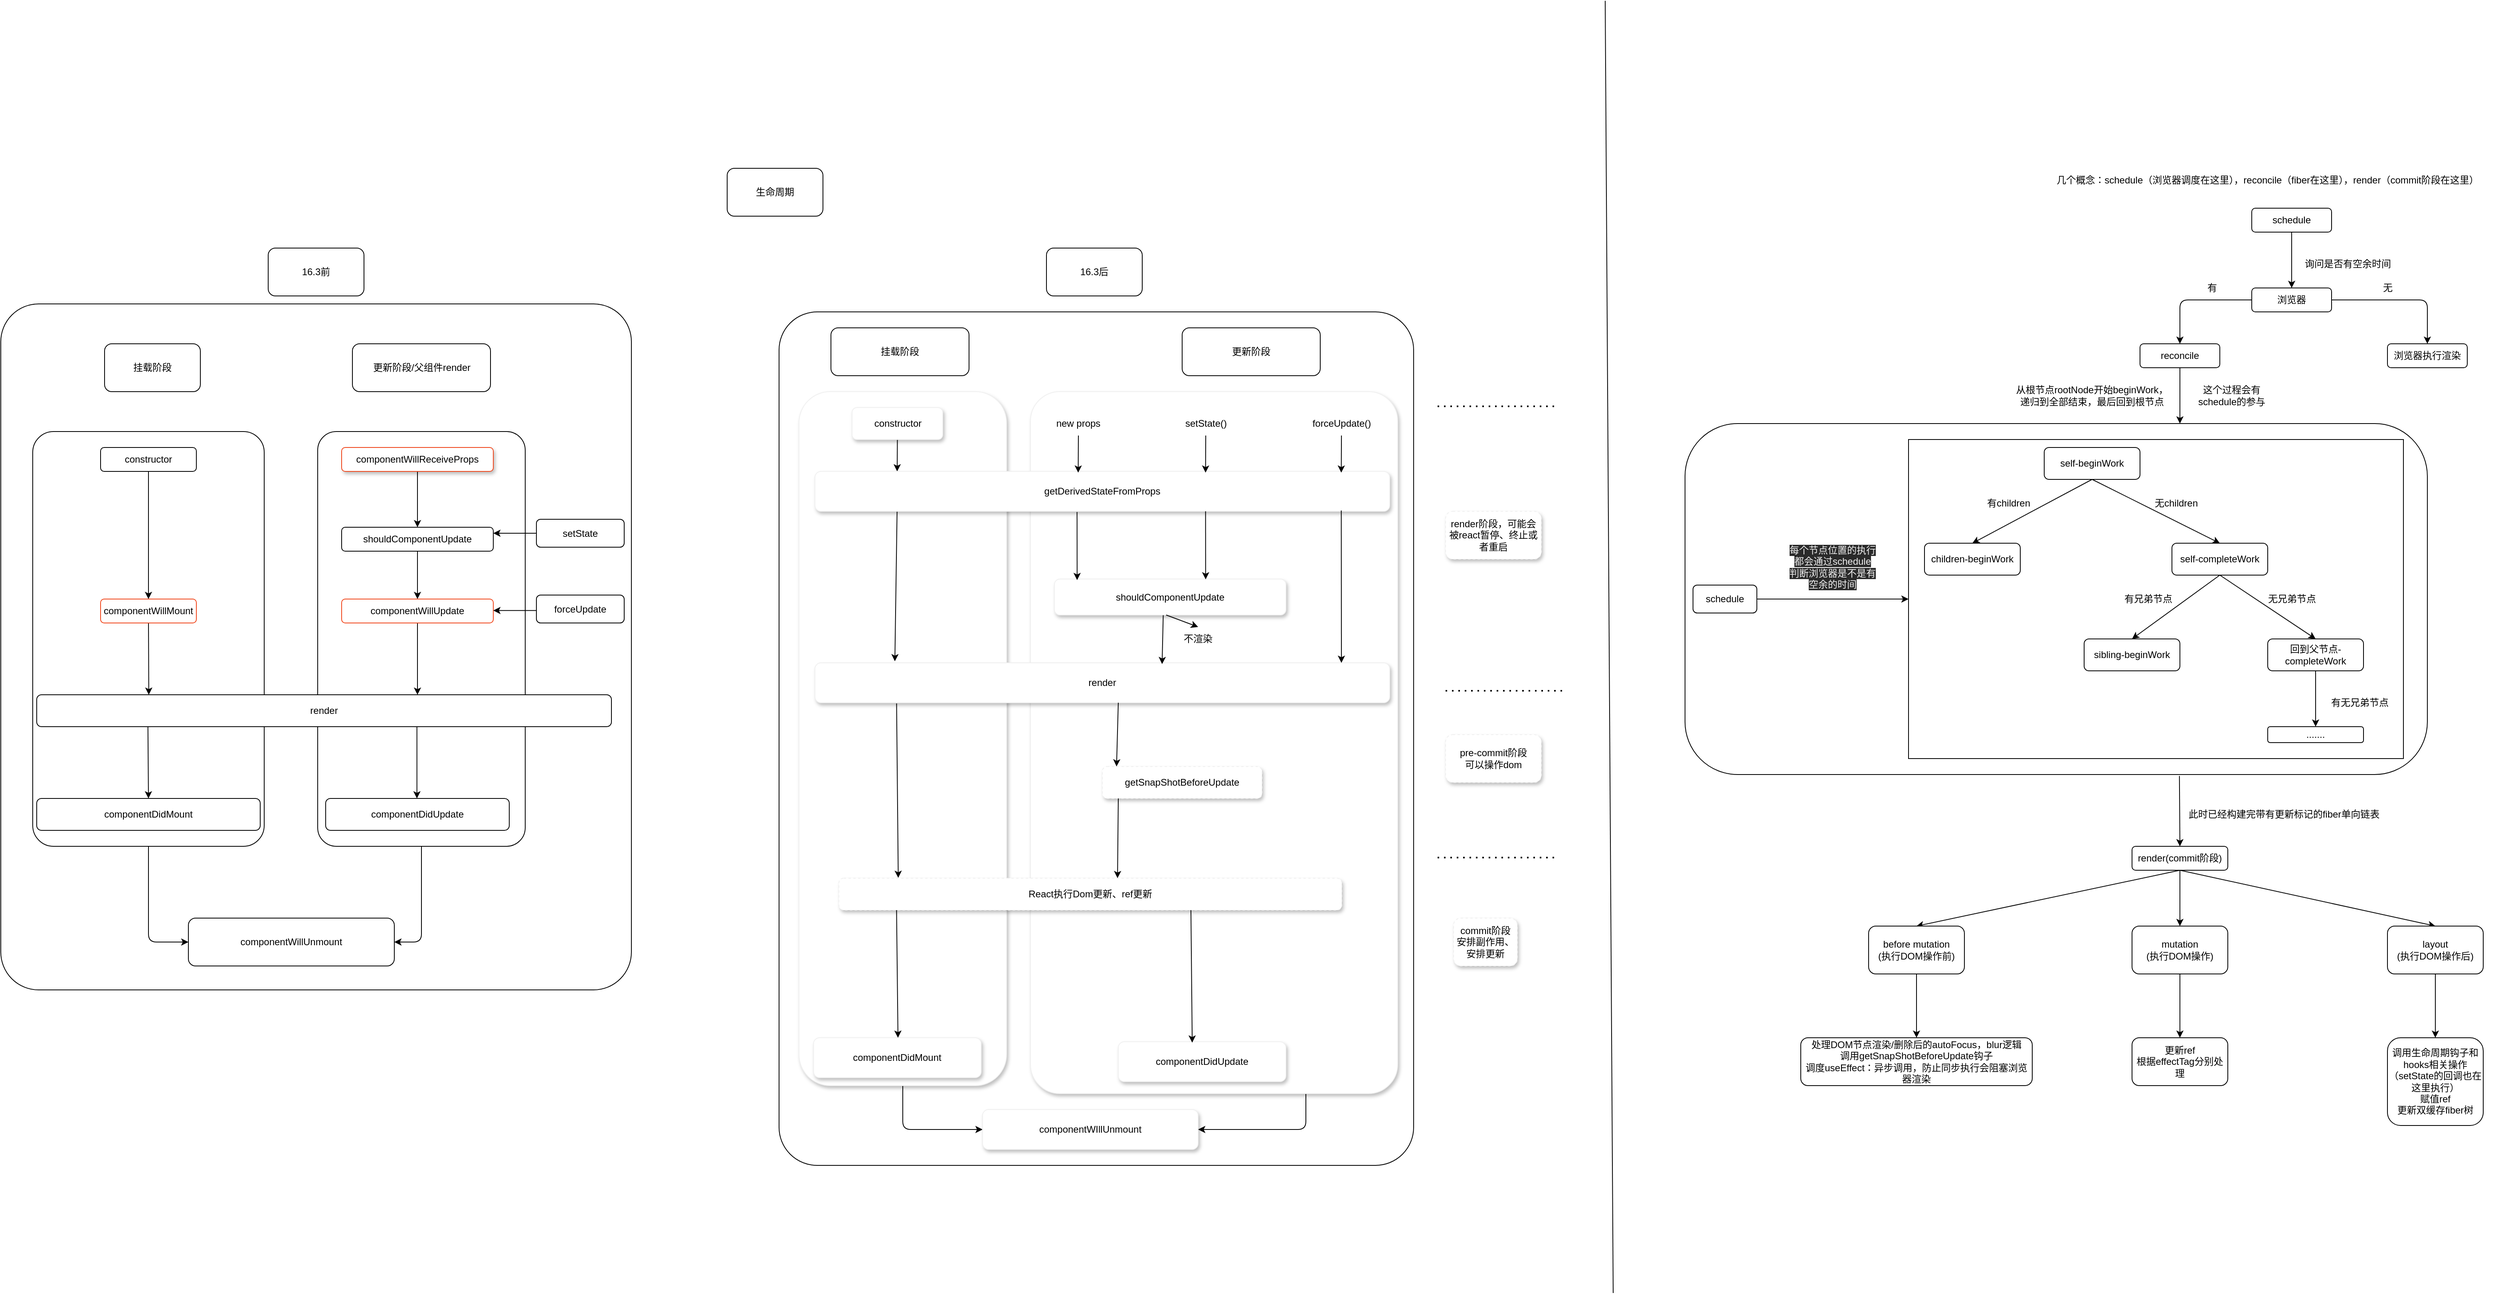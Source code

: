 <mxfile>
    <diagram id="b8moz5iwkICCyB4QTD1-" name="第 1 页">
        <mxGraphModel dx="5140" dy="1996" grid="1" gridSize="10" guides="1" tooltips="1" connect="1" arrows="1" fold="1" page="1" pageScale="1" pageWidth="827" pageHeight="1169" math="0" shadow="0">
            <root>
                <mxCell id="0"/>
                <mxCell id="1" parent="0"/>
                <mxCell id="50" value="" style="rounded=1;whiteSpace=wrap;html=1;" parent="1" vertex="1">
                    <mxGeometry x="-390" y="390" width="930" height="440" as="geometry"/>
                </mxCell>
                <mxCell id="57" value="" style="rounded=0;whiteSpace=wrap;html=1;" parent="1" vertex="1">
                    <mxGeometry x="-110" y="410" width="620" height="400" as="geometry"/>
                </mxCell>
                <mxCell id="9" style="edgeStyle=none;html=1;exitX=0.5;exitY=1;exitDx=0;exitDy=0;" parent="1" source="2" target="6" edge="1">
                    <mxGeometry relative="1" as="geometry"/>
                </mxCell>
                <mxCell id="2" value="schedule" style="rounded=1;whiteSpace=wrap;html=1;" parent="1" vertex="1">
                    <mxGeometry x="320" y="120" width="100" height="30" as="geometry"/>
                </mxCell>
                <mxCell id="3" value="几个概念：schedule（浏览器调度在这里），reconcile（fiber在这里），render（commit阶段在这里）" style="text;html=1;strokeColor=none;fillColor=none;align=center;verticalAlign=middle;whiteSpace=wrap;rounded=0;" parent="1" vertex="1">
                    <mxGeometry x="50" y="70" width="580" height="30" as="geometry"/>
                </mxCell>
                <mxCell id="13" style="edgeStyle=none;html=1;exitX=1;exitY=0.5;exitDx=0;exitDy=0;entryX=0.5;entryY=0;entryDx=0;entryDy=0;" parent="1" source="6" target="12" edge="1">
                    <mxGeometry relative="1" as="geometry">
                        <Array as="points">
                            <mxPoint x="540" y="235"/>
                        </Array>
                    </mxGeometry>
                </mxCell>
                <mxCell id="16" style="edgeStyle=none;html=1;exitX=0;exitY=0.5;exitDx=0;exitDy=0;entryX=0.5;entryY=0;entryDx=0;entryDy=0;" parent="1" source="6" target="15" edge="1">
                    <mxGeometry relative="1" as="geometry">
                        <Array as="points">
                            <mxPoint x="230" y="235"/>
                        </Array>
                    </mxGeometry>
                </mxCell>
                <mxCell id="6" value="浏览器" style="rounded=1;whiteSpace=wrap;html=1;" parent="1" vertex="1">
                    <mxGeometry x="320" y="220" width="100" height="30" as="geometry"/>
                </mxCell>
                <mxCell id="10" value="询问是否有空余时间" style="text;html=1;align=center;verticalAlign=middle;resizable=0;points=[];autosize=1;strokeColor=none;fillColor=none;" parent="1" vertex="1">
                    <mxGeometry x="380" y="180" width="120" height="20" as="geometry"/>
                </mxCell>
                <mxCell id="12" value="浏览器执行渲染" style="rounded=1;whiteSpace=wrap;html=1;" parent="1" vertex="1">
                    <mxGeometry x="490" y="290" width="100" height="30" as="geometry"/>
                </mxCell>
                <mxCell id="14" value="无" style="text;html=1;align=center;verticalAlign=middle;resizable=0;points=[];autosize=1;strokeColor=none;fillColor=none;" parent="1" vertex="1">
                    <mxGeometry x="475" y="210" width="30" height="20" as="geometry"/>
                </mxCell>
                <mxCell id="21" style="edgeStyle=none;html=1;exitX=0.5;exitY=1;exitDx=0;exitDy=0;entryX=0.5;entryY=0;entryDx=0;entryDy=0;" parent="1" source="15" edge="1">
                    <mxGeometry relative="1" as="geometry">
                        <mxPoint x="230" y="390" as="targetPoint"/>
                    </mxGeometry>
                </mxCell>
                <mxCell id="15" value="reconcile" style="rounded=1;whiteSpace=wrap;html=1;" parent="1" vertex="1">
                    <mxGeometry x="180" y="290" width="100" height="30" as="geometry"/>
                </mxCell>
                <mxCell id="17" value="有" style="text;html=1;align=center;verticalAlign=middle;resizable=0;points=[];autosize=1;strokeColor=none;fillColor=none;" parent="1" vertex="1">
                    <mxGeometry x="255" y="210" width="30" height="20" as="geometry"/>
                </mxCell>
                <mxCell id="49" value="" style="group" parent="1" vertex="1" connectable="0">
                    <mxGeometry x="-90" y="420" width="590" height="370" as="geometry"/>
                </mxCell>
                <mxCell id="29" value="self-beginWork" style="rounded=1;whiteSpace=wrap;html=1;" parent="49" vertex="1">
                    <mxGeometry x="150" width="120" height="40" as="geometry"/>
                </mxCell>
                <mxCell id="30" value="children-beginWork" style="rounded=1;whiteSpace=wrap;html=1;" parent="49" vertex="1">
                    <mxGeometry y="120" width="120" height="40" as="geometry"/>
                </mxCell>
                <mxCell id="31" style="edgeStyle=none;html=1;exitX=0.5;exitY=1;exitDx=0;exitDy=0;entryX=0.5;entryY=0;entryDx=0;entryDy=0;" parent="49" source="29" target="30" edge="1">
                    <mxGeometry relative="1" as="geometry"/>
                </mxCell>
                <mxCell id="32" value="有children" style="text;html=1;align=center;verticalAlign=middle;resizable=0;points=[];autosize=1;strokeColor=none;fillColor=none;" parent="49" vertex="1">
                    <mxGeometry x="70" y="60" width="70" height="20" as="geometry"/>
                </mxCell>
                <mxCell id="33" value="self-completeWork" style="rounded=1;whiteSpace=wrap;html=1;" parent="49" vertex="1">
                    <mxGeometry x="310" y="120" width="120" height="40" as="geometry"/>
                </mxCell>
                <mxCell id="34" style="edgeStyle=none;html=1;exitX=0.5;exitY=1;exitDx=0;exitDy=0;entryX=0.5;entryY=0;entryDx=0;entryDy=0;" parent="49" source="29" target="33" edge="1">
                    <mxGeometry relative="1" as="geometry"/>
                </mxCell>
                <mxCell id="35" value="无children" style="text;html=1;align=center;verticalAlign=middle;resizable=0;points=[];autosize=1;strokeColor=none;fillColor=none;" parent="49" vertex="1">
                    <mxGeometry x="280" y="60" width="70" height="20" as="geometry"/>
                </mxCell>
                <mxCell id="36" value="sibling-beginWork" style="rounded=1;whiteSpace=wrap;html=1;" parent="49" vertex="1">
                    <mxGeometry x="200" y="240" width="120" height="40" as="geometry"/>
                </mxCell>
                <mxCell id="37" style="edgeStyle=none;html=1;exitX=0.5;exitY=1;exitDx=0;exitDy=0;entryX=0.5;entryY=0;entryDx=0;entryDy=0;" parent="49" source="33" target="36" edge="1">
                    <mxGeometry relative="1" as="geometry"/>
                </mxCell>
                <mxCell id="38" value="有兄弟节点" style="text;html=1;align=center;verticalAlign=middle;resizable=0;points=[];autosize=1;strokeColor=none;fillColor=none;" parent="49" vertex="1">
                    <mxGeometry x="240" y="180" width="80" height="20" as="geometry"/>
                </mxCell>
                <mxCell id="39" style="edgeStyle=none;html=1;exitX=0.5;exitY=1;exitDx=0;exitDy=0;entryX=0.5;entryY=0;entryDx=0;entryDy=0;" parent="49" source="33" target="40" edge="1">
                    <mxGeometry relative="1" as="geometry">
                        <mxPoint x="600" y="160" as="sourcePoint"/>
                    </mxGeometry>
                </mxCell>
                <mxCell id="40" value="回到父节点-completeWork" style="rounded=1;whiteSpace=wrap;html=1;" parent="49" vertex="1">
                    <mxGeometry x="430" y="240" width="120" height="40" as="geometry"/>
                </mxCell>
                <mxCell id="41" value="无兄弟节点" style="text;html=1;align=center;verticalAlign=middle;resizable=0;points=[];autosize=1;strokeColor=none;fillColor=none;" parent="49" vertex="1">
                    <mxGeometry x="420" y="180" width="80" height="20" as="geometry"/>
                </mxCell>
                <mxCell id="46" value="......." style="whiteSpace=wrap;html=1;rounded=1;" parent="49" vertex="1">
                    <mxGeometry x="430" y="350" width="120" height="20" as="geometry"/>
                </mxCell>
                <mxCell id="47" value="" style="edgeStyle=none;html=1;" parent="49" source="40" target="46" edge="1">
                    <mxGeometry relative="1" as="geometry"/>
                </mxCell>
                <mxCell id="48" value="有无兄弟节点" style="text;html=1;align=center;verticalAlign=middle;resizable=0;points=[];autosize=1;strokeColor=none;fillColor=none;" parent="49" vertex="1">
                    <mxGeometry x="500" y="310" width="90" height="20" as="geometry"/>
                </mxCell>
                <mxCell id="51" value="从根节点rootNode开始beginWork，递归到全部结束，最后回到根节点" style="text;html=1;strokeColor=none;fillColor=none;align=center;verticalAlign=middle;whiteSpace=wrap;rounded=0;" parent="1" vertex="1">
                    <mxGeometry x="20" y="340" width="200" height="30" as="geometry"/>
                </mxCell>
                <mxCell id="52" value="这个过程会有schedule的参与" style="text;html=1;strokeColor=none;fillColor=none;align=center;verticalAlign=middle;whiteSpace=wrap;rounded=0;" parent="1" vertex="1">
                    <mxGeometry x="250" y="340" width="90" height="30" as="geometry"/>
                </mxCell>
                <mxCell id="58" style="edgeStyle=none;html=1;exitX=1;exitY=0.5;exitDx=0;exitDy=0;entryX=0;entryY=0.5;entryDx=0;entryDy=0;" parent="1" source="53" target="57" edge="1">
                    <mxGeometry relative="1" as="geometry"/>
                </mxCell>
                <mxCell id="53" value="schedule" style="rounded=1;whiteSpace=wrap;html=1;" parent="1" vertex="1">
                    <mxGeometry x="-380" y="592.5" width="80" height="35" as="geometry"/>
                </mxCell>
                <mxCell id="56" value="&lt;meta charset=&quot;utf-8&quot;&gt;&lt;span style=&quot;color: rgb(240, 240, 240); font-family: helvetica; font-size: 12px; font-style: normal; font-weight: 400; letter-spacing: normal; text-align: center; text-indent: 0px; text-transform: none; word-spacing: 0px; background-color: rgb(42, 42, 42); display: inline; float: none;&quot;&gt;每个节点位置的执行都会通过schedule判断浏览器是不是有空余的时间&lt;/span&gt;" style="text;html=1;strokeColor=none;fillColor=none;align=center;verticalAlign=middle;whiteSpace=wrap;rounded=0;" parent="1" vertex="1">
                    <mxGeometry x="-260" y="530" width="110" height="80" as="geometry"/>
                </mxCell>
                <mxCell id="70" style="edgeStyle=none;html=1;exitX=0.5;exitY=1;exitDx=0;exitDy=0;entryX=0.5;entryY=0;entryDx=0;entryDy=0;" parent="1" source="59" target="67" edge="1">
                    <mxGeometry relative="1" as="geometry"/>
                </mxCell>
                <mxCell id="71" style="edgeStyle=none;html=1;exitX=0.5;exitY=1;exitDx=0;exitDy=0;entryX=0.5;entryY=0;entryDx=0;entryDy=0;" parent="1" source="59" target="68" edge="1">
                    <mxGeometry relative="1" as="geometry"/>
                </mxCell>
                <mxCell id="72" style="edgeStyle=none;html=1;exitX=0.5;exitY=1;exitDx=0;exitDy=0;entryX=0.5;entryY=0;entryDx=0;entryDy=0;" parent="1" source="59" target="69" edge="1">
                    <mxGeometry relative="1" as="geometry"/>
                </mxCell>
                <mxCell id="59" value="render(commit阶段)" style="rounded=1;whiteSpace=wrap;html=1;" parent="1" vertex="1">
                    <mxGeometry x="170" y="920" width="120" height="30" as="geometry"/>
                </mxCell>
                <mxCell id="60" value="" style="endArrow=classic;html=1;exitX=0.666;exitY=1.004;exitDx=0;exitDy=0;exitPerimeter=0;entryX=0.5;entryY=0;entryDx=0;entryDy=0;" parent="1" source="50" target="59" edge="1">
                    <mxGeometry width="50" height="50" relative="1" as="geometry">
                        <mxPoint x="510" y="770" as="sourcePoint"/>
                        <mxPoint x="560" y="720" as="targetPoint"/>
                    </mxGeometry>
                </mxCell>
                <mxCell id="61" value="此时已经构建完带有更新标记的fiber单向链表" style="text;html=1;align=center;verticalAlign=middle;resizable=0;points=[];autosize=1;strokeColor=none;fillColor=none;" parent="1" vertex="1">
                    <mxGeometry x="235" y="870" width="250" height="20" as="geometry"/>
                </mxCell>
                <mxCell id="73" style="edgeStyle=none;html=1;exitX=0.5;exitY=1;exitDx=0;exitDy=0;" parent="1" source="67" target="74" edge="1">
                    <mxGeometry relative="1" as="geometry">
                        <mxPoint x="-99.5" y="1140" as="targetPoint"/>
                    </mxGeometry>
                </mxCell>
                <mxCell id="67" value="before mutation&lt;br&gt;(执行DOM操作前)" style="rounded=1;whiteSpace=wrap;html=1;" parent="1" vertex="1">
                    <mxGeometry x="-160" y="1020" width="120" height="60" as="geometry"/>
                </mxCell>
                <mxCell id="76" value="" style="edgeStyle=none;html=1;" parent="1" source="68" target="75" edge="1">
                    <mxGeometry relative="1" as="geometry"/>
                </mxCell>
                <mxCell id="68" value="mutation&lt;br&gt;(执行DOM操作)" style="rounded=1;whiteSpace=wrap;html=1;" parent="1" vertex="1">
                    <mxGeometry x="170" y="1020" width="120" height="60" as="geometry"/>
                </mxCell>
                <mxCell id="78" value="" style="edgeStyle=none;html=1;" parent="1" source="69" target="77" edge="1">
                    <mxGeometry relative="1" as="geometry"/>
                </mxCell>
                <mxCell id="69" value="layout&lt;br&gt;(执行DOM操作后)" style="rounded=1;whiteSpace=wrap;html=1;" parent="1" vertex="1">
                    <mxGeometry x="490" y="1020" width="120" height="60" as="geometry"/>
                </mxCell>
                <mxCell id="74" value="处理DOM节点渲染/删除后的autoFocus，blur逻辑&lt;br&gt;调用getSnapShotBeforeUpdate钩子&lt;br&gt;调度useEffect：异步调用，防止同步执行会阻塞浏览器渲染" style="rounded=1;whiteSpace=wrap;html=1;" parent="1" vertex="1">
                    <mxGeometry x="-245" y="1160" width="290" height="60" as="geometry"/>
                </mxCell>
                <mxCell id="75" value="更新ref&lt;br&gt;根据effectTag分别处理" style="whiteSpace=wrap;html=1;rounded=1;" parent="1" vertex="1">
                    <mxGeometry x="170" y="1160" width="120" height="60" as="geometry"/>
                </mxCell>
                <mxCell id="77" value="调用生命周期钩子和hooks相关操作（setState的回调也在这里执行）&lt;br&gt;赋值ref&lt;br&gt;更新双缓存fiber树" style="whiteSpace=wrap;html=1;rounded=1;" parent="1" vertex="1">
                    <mxGeometry x="490" y="1160" width="120" height="110" as="geometry"/>
                </mxCell>
                <mxCell id="79" value="生命周期" style="rounded=1;whiteSpace=wrap;html=1;" vertex="1" parent="1">
                    <mxGeometry x="-1590" y="70" width="120" height="60" as="geometry"/>
                </mxCell>
                <mxCell id="80" value="16.3前" style="rounded=1;whiteSpace=wrap;html=1;" vertex="1" parent="1">
                    <mxGeometry x="-2165" y="170" width="120" height="60" as="geometry"/>
                </mxCell>
                <mxCell id="81" value="16.3后" style="rounded=1;whiteSpace=wrap;html=1;" vertex="1" parent="1">
                    <mxGeometry x="-1190" y="170" width="120" height="60" as="geometry"/>
                </mxCell>
                <mxCell id="82" value="" style="rounded=1;whiteSpace=wrap;html=1;arcSize=6;" vertex="1" parent="1">
                    <mxGeometry x="-2500" y="240" width="790" height="860" as="geometry"/>
                </mxCell>
                <mxCell id="83" value="挂载阶段" style="rounded=1;whiteSpace=wrap;html=1;" vertex="1" parent="1">
                    <mxGeometry x="-2370" y="290" width="120" height="60" as="geometry"/>
                </mxCell>
                <mxCell id="84" value="更新阶段/父组件render" style="rounded=1;whiteSpace=wrap;html=1;" vertex="1" parent="1">
                    <mxGeometry x="-2059.5" y="290" width="173" height="60" as="geometry"/>
                </mxCell>
                <mxCell id="112" style="edgeStyle=none;html=1;exitX=0.5;exitY=1;exitDx=0;exitDy=0;entryX=0;entryY=0.5;entryDx=0;entryDy=0;" edge="1" parent="1" source="85" target="111">
                    <mxGeometry relative="1" as="geometry">
                        <Array as="points">
                            <mxPoint x="-2315" y="1040"/>
                        </Array>
                    </mxGeometry>
                </mxCell>
                <mxCell id="85" value="" style="rounded=1;whiteSpace=wrap;html=1;arcSize=9;" vertex="1" parent="1">
                    <mxGeometry x="-2460" y="400" width="290" height="520" as="geometry"/>
                </mxCell>
                <mxCell id="88" value="" style="edgeStyle=none;html=1;" edge="1" parent="1" source="86" target="87">
                    <mxGeometry relative="1" as="geometry"/>
                </mxCell>
                <mxCell id="86" value="constructor" style="rounded=1;whiteSpace=wrap;html=1;" vertex="1" parent="1">
                    <mxGeometry x="-2375" y="420" width="120" height="30" as="geometry"/>
                </mxCell>
                <mxCell id="91" style="edgeStyle=none;html=1;exitX=0.5;exitY=1;exitDx=0;exitDy=0;entryX=0.195;entryY=0;entryDx=0;entryDy=0;entryPerimeter=0;" edge="1" parent="1" source="87" target="89">
                    <mxGeometry relative="1" as="geometry"/>
                </mxCell>
                <mxCell id="87" value="componentWillMount" style="whiteSpace=wrap;html=1;rounded=1;strokeColor=#F0451A;" vertex="1" parent="1">
                    <mxGeometry x="-2375" y="610" width="120" height="30" as="geometry"/>
                </mxCell>
                <mxCell id="92" value="componentDidMount" style="rounded=1;whiteSpace=wrap;html=1;" vertex="1" parent="1">
                    <mxGeometry x="-2455" y="860" width="280" height="40" as="geometry"/>
                </mxCell>
                <mxCell id="93" style="edgeStyle=none;html=1;exitX=0.5;exitY=1;exitDx=0;exitDy=0;" edge="1" parent="1">
                    <mxGeometry relative="1" as="geometry">
                        <mxPoint x="-2315.67" y="770" as="sourcePoint"/>
                        <mxPoint x="-2315" y="860" as="targetPoint"/>
                    </mxGeometry>
                </mxCell>
                <mxCell id="113" style="edgeStyle=none;html=1;exitX=0.5;exitY=1;exitDx=0;exitDy=0;entryX=1;entryY=0.5;entryDx=0;entryDy=0;" edge="1" parent="1" source="94" target="111">
                    <mxGeometry relative="1" as="geometry">
                        <Array as="points">
                            <mxPoint x="-1973" y="1040"/>
                        </Array>
                    </mxGeometry>
                </mxCell>
                <mxCell id="94" value="" style="rounded=1;whiteSpace=wrap;html=1;arcSize=9;" vertex="1" parent="1">
                    <mxGeometry x="-2103" y="400" width="260" height="520" as="geometry"/>
                </mxCell>
                <mxCell id="99" style="edgeStyle=none;html=1;exitX=0.5;exitY=1;exitDx=0;exitDy=0;" edge="1" parent="1" source="96" target="97">
                    <mxGeometry relative="1" as="geometry"/>
                </mxCell>
                <mxCell id="100" style="edgeStyle=none;html=1;exitX=0.5;exitY=1;exitDx=0;exitDy=0;" edge="1" parent="1" source="97" target="98">
                    <mxGeometry relative="1" as="geometry"/>
                </mxCell>
                <mxCell id="97" value="shouldComponentUpdate" style="rounded=1;whiteSpace=wrap;html=1;" vertex="1" parent="1">
                    <mxGeometry x="-2073" y="520" width="190" height="30" as="geometry"/>
                </mxCell>
                <mxCell id="101" style="edgeStyle=none;html=1;exitX=0.5;exitY=1;exitDx=0;exitDy=0;entryX=0.75;entryY=0;entryDx=0;entryDy=0;" edge="1" parent="1" source="98">
                    <mxGeometry relative="1" as="geometry">
                        <mxPoint x="-1978" y="730" as="targetPoint"/>
                    </mxGeometry>
                </mxCell>
                <mxCell id="98" value="componentWillUpdate" style="rounded=1;whiteSpace=wrap;html=1;strokeColor=#F0451A;" vertex="1" parent="1">
                    <mxGeometry x="-2073" y="610" width="190" height="30" as="geometry"/>
                </mxCell>
                <mxCell id="89" value="render" style="rounded=1;whiteSpace=wrap;html=1;" vertex="1" parent="1">
                    <mxGeometry x="-2455" y="730" width="720" height="40" as="geometry"/>
                </mxCell>
                <mxCell id="102" value="componentDidUpdate" style="rounded=1;whiteSpace=wrap;html=1;" vertex="1" parent="1">
                    <mxGeometry x="-2093" y="860" width="230" height="40" as="geometry"/>
                </mxCell>
                <mxCell id="104" style="edgeStyle=none;html=1;exitX=0.5;exitY=1;exitDx=0;exitDy=0;entryX=0.75;entryY=0;entryDx=0;entryDy=0;" edge="1" parent="1">
                    <mxGeometry relative="1" as="geometry">
                        <mxPoint x="-1978.67" y="770" as="sourcePoint"/>
                        <mxPoint x="-1978.67" y="860" as="targetPoint"/>
                    </mxGeometry>
                </mxCell>
                <mxCell id="106" style="edgeStyle=none;html=1;exitX=0;exitY=0.5;exitDx=0;exitDy=0;entryX=1;entryY=0.25;entryDx=0;entryDy=0;" edge="1" parent="1" source="105" target="97">
                    <mxGeometry relative="1" as="geometry"/>
                </mxCell>
                <mxCell id="105" value="setState" style="rounded=1;whiteSpace=wrap;html=1;" vertex="1" parent="1">
                    <mxGeometry x="-1829" y="510" width="110" height="35" as="geometry"/>
                </mxCell>
                <mxCell id="107" value="forceUpdate" style="rounded=1;whiteSpace=wrap;html=1;" vertex="1" parent="1">
                    <mxGeometry x="-1829" y="605" width="110" height="35" as="geometry"/>
                </mxCell>
                <mxCell id="110" style="edgeStyle=none;html=1;exitX=0;exitY=0.5;exitDx=0;exitDy=0;entryX=1;entryY=0.25;entryDx=0;entryDy=0;" edge="1" parent="1">
                    <mxGeometry relative="1" as="geometry">
                        <mxPoint x="-1829" y="624.33" as="sourcePoint"/>
                        <mxPoint x="-1883" y="624.33" as="targetPoint"/>
                    </mxGeometry>
                </mxCell>
                <mxCell id="111" value="componentWillUnmount" style="rounded=1;whiteSpace=wrap;html=1;" vertex="1" parent="1">
                    <mxGeometry x="-2265" y="1010" width="258" height="60" as="geometry"/>
                </mxCell>
                <mxCell id="96" value="componentWillReceiveProps" style="rounded=1;whiteSpace=wrap;html=1;strokeColor=#F0451A;shadow=1;" vertex="1" parent="1">
                    <mxGeometry x="-2073" y="420" width="190" height="30" as="geometry"/>
                </mxCell>
                <mxCell id="114" value="" style="rounded=1;whiteSpace=wrap;html=1;arcSize=6;" vertex="1" parent="1">
                    <mxGeometry x="-1525" y="250" width="795" height="1070" as="geometry"/>
                </mxCell>
                <mxCell id="116" value="挂载阶段" style="rounded=1;whiteSpace=wrap;html=1;" vertex="1" parent="1">
                    <mxGeometry x="-1460" y="270" width="173" height="60" as="geometry"/>
                </mxCell>
                <mxCell id="126" style="edgeStyle=none;html=1;exitX=0.5;exitY=1;exitDx=0;exitDy=0;entryX=0;entryY=0.5;entryDx=0;entryDy=0;" edge="1" parent="1" source="117" target="125">
                    <mxGeometry relative="1" as="geometry">
                        <Array as="points">
                            <mxPoint x="-1370" y="1275"/>
                        </Array>
                    </mxGeometry>
                </mxCell>
                <mxCell id="117" value="" style="rounded=1;whiteSpace=wrap;html=1;shadow=1;strokeColor=#F0F0F0;" vertex="1" parent="1">
                    <mxGeometry x="-1500" y="350" width="260" height="870" as="geometry"/>
                </mxCell>
                <mxCell id="121" style="edgeStyle=none;html=1;exitX=0.5;exitY=1;exitDx=0;exitDy=0;entryX=0.143;entryY=0;entryDx=0;entryDy=0;entryPerimeter=0;" edge="1" parent="1" source="118" target="119">
                    <mxGeometry relative="1" as="geometry"/>
                </mxCell>
                <mxCell id="118" value="constructor" style="rounded=1;whiteSpace=wrap;html=1;shadow=1;strokeColor=#F0F0F0;" vertex="1" parent="1">
                    <mxGeometry x="-1433.5" y="370" width="113.5" height="40" as="geometry"/>
                </mxCell>
                <mxCell id="122" style="edgeStyle=none;html=1;exitX=0.5;exitY=1;exitDx=0;exitDy=0;entryX=0.139;entryY=-0.04;entryDx=0;entryDy=0;entryPerimeter=0;" edge="1" parent="1" target="120">
                    <mxGeometry relative="1" as="geometry">
                        <mxPoint x="-1377.13" y="500" as="sourcePoint"/>
                        <mxPoint x="-1377.42" y="540" as="targetPoint"/>
                    </mxGeometry>
                </mxCell>
                <mxCell id="123" value="componentDidMount" style="rounded=1;whiteSpace=wrap;html=1;shadow=1;strokeColor=#F0F0F0;" vertex="1" parent="1">
                    <mxGeometry x="-1481.75" y="1160" width="210" height="50" as="geometry"/>
                </mxCell>
                <mxCell id="124" style="edgeStyle=none;html=1;entryX=0.118;entryY=-0.011;entryDx=0;entryDy=0;exitX=0.142;exitY=1.018;exitDx=0;exitDy=0;exitPerimeter=0;entryPerimeter=0;" edge="1" parent="1" source="120" target="146">
                    <mxGeometry relative="1" as="geometry">
                        <mxPoint x="-1375" y="800" as="sourcePoint"/>
                        <mxPoint x="-1369.92" y="758" as="targetPoint"/>
                    </mxGeometry>
                </mxCell>
                <mxCell id="125" value="componentWIllUnmount" style="rounded=1;whiteSpace=wrap;html=1;shadow=1;strokeColor=#F0F0F0;" vertex="1" parent="1">
                    <mxGeometry x="-1270" y="1250" width="270" height="50" as="geometry"/>
                </mxCell>
                <mxCell id="127" value="更新阶段" style="rounded=1;whiteSpace=wrap;html=1;" vertex="1" parent="1">
                    <mxGeometry x="-1020" y="270" width="173" height="60" as="geometry"/>
                </mxCell>
                <mxCell id="152" style="edgeStyle=none;html=1;exitX=0.75;exitY=1;exitDx=0;exitDy=0;entryX=1;entryY=0.5;entryDx=0;entryDy=0;" edge="1" parent="1" source="128" target="125">
                    <mxGeometry relative="1" as="geometry">
                        <Array as="points">
                            <mxPoint x="-865" y="1275"/>
                        </Array>
                    </mxGeometry>
                </mxCell>
                <mxCell id="128" value="" style="rounded=1;whiteSpace=wrap;html=1;shadow=1;strokeColor=#F0F0F0;arcSize=8;" vertex="1" parent="1">
                    <mxGeometry x="-1210" y="350" width="460" height="880" as="geometry"/>
                </mxCell>
                <mxCell id="119" value="getDerivedStateFromProps" style="rounded=1;whiteSpace=wrap;html=1;shadow=1;strokeColor=#F0F0F0;" vertex="1" parent="1">
                    <mxGeometry x="-1480" y="450" width="720" height="50" as="geometry"/>
                </mxCell>
                <mxCell id="120" value="render" style="rounded=1;whiteSpace=wrap;html=1;shadow=1;strokeColor=#F0F0F0;" vertex="1" parent="1">
                    <mxGeometry x="-1480" y="690" width="720" height="50" as="geometry"/>
                </mxCell>
                <mxCell id="132" style="edgeStyle=none;html=1;exitX=0.5;exitY=1;exitDx=0;exitDy=0;entryX=0.458;entryY=0.031;entryDx=0;entryDy=0;entryPerimeter=0;" edge="1" parent="1" source="129" target="119">
                    <mxGeometry relative="1" as="geometry"/>
                </mxCell>
                <mxCell id="129" value="new props" style="text;html=1;strokeColor=none;fillColor=none;align=center;verticalAlign=middle;whiteSpace=wrap;rounded=0;shadow=1;" vertex="1" parent="1">
                    <mxGeometry x="-1180" y="375" width="60" height="30" as="geometry"/>
                </mxCell>
                <mxCell id="130" value="forceUpdate()" style="text;html=1;strokeColor=none;fillColor=none;align=center;verticalAlign=middle;whiteSpace=wrap;rounded=0;shadow=1;" vertex="1" parent="1">
                    <mxGeometry x="-870" y="375" width="100" height="30" as="geometry"/>
                </mxCell>
                <mxCell id="131" value="setState()" style="text;html=1;strokeColor=none;fillColor=none;align=center;verticalAlign=middle;whiteSpace=wrap;rounded=0;shadow=1;" vertex="1" parent="1">
                    <mxGeometry x="-1020" y="375" width="60" height="30" as="geometry"/>
                </mxCell>
                <mxCell id="133" style="edgeStyle=none;html=1;exitX=0.5;exitY=1;exitDx=0;exitDy=0;entryX=0.458;entryY=0.031;entryDx=0;entryDy=0;entryPerimeter=0;" edge="1" parent="1">
                    <mxGeometry relative="1" as="geometry">
                        <mxPoint x="-990.43" y="405" as="sourcePoint"/>
                        <mxPoint x="-990.67" y="451.55" as="targetPoint"/>
                    </mxGeometry>
                </mxCell>
                <mxCell id="134" style="edgeStyle=none;html=1;exitX=0.5;exitY=1;exitDx=0;exitDy=0;entryX=0.458;entryY=0.031;entryDx=0;entryDy=0;entryPerimeter=0;" edge="1" parent="1">
                    <mxGeometry relative="1" as="geometry">
                        <mxPoint x="-820.43" y="405" as="sourcePoint"/>
                        <mxPoint x="-820.67" y="451.55" as="targetPoint"/>
                    </mxGeometry>
                </mxCell>
                <mxCell id="135" value="shouldComponentUpdate" style="rounded=1;whiteSpace=wrap;html=1;shadow=1;strokeColor=#F0F0F0;" vertex="1" parent="1">
                    <mxGeometry x="-1180" y="585" width="290" height="45" as="geometry"/>
                </mxCell>
                <mxCell id="137" value="" style="endArrow=classic;html=1;exitX=0.456;exitY=1.018;exitDx=0;exitDy=0;exitPerimeter=0;entryX=0.098;entryY=0.027;entryDx=0;entryDy=0;entryPerimeter=0;" edge="1" parent="1" source="119" target="135">
                    <mxGeometry width="50" height="50" relative="1" as="geometry">
                        <mxPoint x="-1080" y="560" as="sourcePoint"/>
                        <mxPoint x="-1152" y="580" as="targetPoint"/>
                    </mxGeometry>
                </mxCell>
                <mxCell id="138" value="" style="endArrow=classic;html=1;exitX=0.456;exitY=1.018;exitDx=0;exitDy=0;exitPerimeter=0;entryX=0.098;entryY=0.027;entryDx=0;entryDy=0;entryPerimeter=0;" edge="1" parent="1">
                    <mxGeometry width="50" height="50" relative="1" as="geometry">
                        <mxPoint x="-990.67" y="500.0" as="sourcePoint"/>
                        <mxPoint x="-990.57" y="585.315" as="targetPoint"/>
                    </mxGeometry>
                </mxCell>
                <mxCell id="139" value="" style="endArrow=classic;html=1;exitX=0.456;exitY=1.018;exitDx=0;exitDy=0;exitPerimeter=0;entryX=0.916;entryY=0;entryDx=0;entryDy=0;entryPerimeter=0;" edge="1" parent="1" target="120">
                    <mxGeometry width="50" height="50" relative="1" as="geometry">
                        <mxPoint x="-820.67" y="499" as="sourcePoint"/>
                        <mxPoint x="-820.57" y="584.315" as="targetPoint"/>
                    </mxGeometry>
                </mxCell>
                <mxCell id="140" value="" style="endArrow=classic;html=1;exitX=0.47;exitY=1.005;exitDx=0;exitDy=0;exitPerimeter=0;entryX=0.604;entryY=0.031;entryDx=0;entryDy=0;entryPerimeter=0;" edge="1" parent="1" source="135" target="120">
                    <mxGeometry width="50" height="50" relative="1" as="geometry">
                        <mxPoint x="-1040" y="627.5" as="sourcePoint"/>
                        <mxPoint x="-1039.9" y="712.815" as="targetPoint"/>
                    </mxGeometry>
                </mxCell>
                <mxCell id="141" value="" style="endArrow=classic;html=1;entryX=0.5;entryY=0;entryDx=0;entryDy=0;" edge="1" parent="1" target="142">
                    <mxGeometry width="50" height="50" relative="1" as="geometry">
                        <mxPoint x="-1040" y="630" as="sourcePoint"/>
                        <mxPoint x="-990" y="700" as="targetPoint"/>
                    </mxGeometry>
                </mxCell>
                <mxCell id="142" value="不渲染" style="text;html=1;strokeColor=none;fillColor=none;align=center;verticalAlign=middle;whiteSpace=wrap;rounded=0;shadow=1;" vertex="1" parent="1">
                    <mxGeometry x="-1030" y="645" width="60" height="30" as="geometry"/>
                </mxCell>
                <mxCell id="145" value="getSnapShotBeforeUpdate" style="dashed=1;rounded=1;whiteSpace=wrap;html=1;shadow=1;strokeColor=#F0F0F0;" vertex="1" parent="1">
                    <mxGeometry x="-1120" y="820" width="200" height="40" as="geometry"/>
                </mxCell>
                <mxCell id="146" value="React执行Dom更新、ref更新" style="dashed=1;rounded=1;whiteSpace=wrap;html=1;shadow=1;strokeColor=#F0F0F0;" vertex="1" parent="1">
                    <mxGeometry x="-1450" y="960" width="630" height="40" as="geometry"/>
                </mxCell>
                <mxCell id="147" style="edgeStyle=none;html=1;exitX=0.142;exitY=1.018;exitDx=0;exitDy=0;exitPerimeter=0;" edge="1" parent="1">
                    <mxGeometry relative="1" as="geometry">
                        <mxPoint x="-1377.8" y="1000.0" as="sourcePoint"/>
                        <mxPoint x="-1376" y="1160" as="targetPoint"/>
                    </mxGeometry>
                </mxCell>
                <mxCell id="148" style="edgeStyle=none;html=1;exitX=0.142;exitY=1.018;exitDx=0;exitDy=0;exitPerimeter=0;entryX=0.089;entryY=-0.003;entryDx=0;entryDy=0;entryPerimeter=0;" edge="1" parent="1" target="145">
                    <mxGeometry relative="1" as="geometry">
                        <mxPoint x="-1100.0" y="740.0" as="sourcePoint"/>
                        <mxPoint x="-1098" y="820" as="targetPoint"/>
                    </mxGeometry>
                </mxCell>
                <mxCell id="149" style="edgeStyle=none;html=1;exitX=0.142;exitY=1.018;exitDx=0;exitDy=0;exitPerimeter=0;entryX=0.554;entryY=-0.003;entryDx=0;entryDy=0;entryPerimeter=0;" edge="1" parent="1" target="146">
                    <mxGeometry relative="1" as="geometry">
                        <mxPoint x="-1100" y="860" as="sourcePoint"/>
                        <mxPoint x="-1098" y="940" as="targetPoint"/>
                    </mxGeometry>
                </mxCell>
                <mxCell id="150" value="componentDidUpdate" style="rounded=1;whiteSpace=wrap;html=1;shadow=1;strokeColor=#F0F0F0;" vertex="1" parent="1">
                    <mxGeometry x="-1100" y="1165" width="210" height="50" as="geometry"/>
                </mxCell>
                <mxCell id="151" style="edgeStyle=none;html=1;exitX=0.142;exitY=1.018;exitDx=0;exitDy=0;exitPerimeter=0;entryX=0.441;entryY=0.022;entryDx=0;entryDy=0;entryPerimeter=0;" edge="1" parent="1" target="150">
                    <mxGeometry relative="1" as="geometry">
                        <mxPoint x="-1009.02" y="1000" as="sourcePoint"/>
                        <mxPoint x="-1010" y="1099.88" as="targetPoint"/>
                    </mxGeometry>
                </mxCell>
                <mxCell id="153" value="" style="endArrow=none;dashed=1;html=1;dashPattern=1 3;strokeWidth=2;" edge="1" parent="1">
                    <mxGeometry width="50" height="50" relative="1" as="geometry">
                        <mxPoint x="-690" y="725" as="sourcePoint"/>
                        <mxPoint x="-540" y="725" as="targetPoint"/>
                    </mxGeometry>
                </mxCell>
                <mxCell id="154" value="" style="endArrow=none;dashed=1;html=1;dashPattern=1 3;strokeWidth=2;" edge="1" parent="1">
                    <mxGeometry width="50" height="50" relative="1" as="geometry">
                        <mxPoint x="-700" y="368.33" as="sourcePoint"/>
                        <mxPoint x="-550" y="368.33" as="targetPoint"/>
                    </mxGeometry>
                </mxCell>
                <mxCell id="155" value="" style="endArrow=none;dashed=1;html=1;dashPattern=1 3;strokeWidth=2;" edge="1" parent="1">
                    <mxGeometry width="50" height="50" relative="1" as="geometry">
                        <mxPoint x="-700" y="934.17" as="sourcePoint"/>
                        <mxPoint x="-550" y="934.17" as="targetPoint"/>
                    </mxGeometry>
                </mxCell>
                <mxCell id="157" value="render阶段，可能会被react暂停、终止或者重启" style="dashed=1;rounded=1;whiteSpace=wrap;html=1;shadow=1;strokeColor=#F0F0F0;" vertex="1" parent="1">
                    <mxGeometry x="-690" y="500" width="120" height="60" as="geometry"/>
                </mxCell>
                <mxCell id="158" value="pre-commit阶段&lt;br&gt;可以操作dom" style="dashed=1;rounded=1;whiteSpace=wrap;html=1;shadow=1;strokeColor=#F0F0F0;" vertex="1" parent="1">
                    <mxGeometry x="-690" y="780" width="120" height="60" as="geometry"/>
                </mxCell>
                <mxCell id="159" value="commit阶段&lt;br&gt;安排副作用、安排更新" style="dashed=1;rounded=1;whiteSpace=wrap;html=1;shadow=1;strokeColor=#F0F0F0;" vertex="1" parent="1">
                    <mxGeometry x="-680" y="1010" width="80" height="60" as="geometry"/>
                </mxCell>
                <mxCell id="160" value="" style="endArrow=none;html=1;" edge="1" parent="1">
                    <mxGeometry width="50" height="50" relative="1" as="geometry">
                        <mxPoint x="-480" y="1480" as="sourcePoint"/>
                        <mxPoint x="-490" y="-140" as="targetPoint"/>
                    </mxGeometry>
                </mxCell>
            </root>
        </mxGraphModel>
    </diagram>
</mxfile>